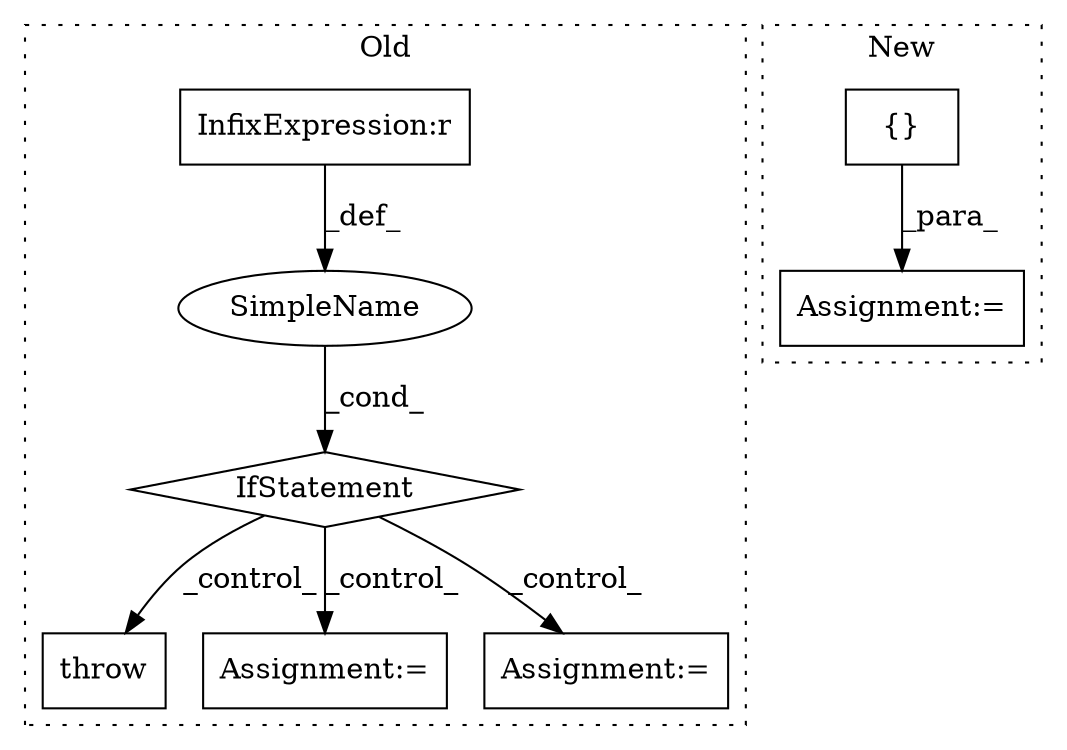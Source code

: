 digraph G {
subgraph cluster0 {
1 [label="throw" a="53" s="6588" l="6" shape="box"];
4 [label="IfStatement" a="25" s="6550,6578" l="4,2" shape="diamond"];
5 [label="SimpleName" a="42" s="" l="" shape="ellipse"];
6 [label="Assignment:=" a="7" s="7221" l="37" shape="box"];
7 [label="Assignment:=" a="7" s="6964" l="1" shape="box"];
8 [label="InfixExpression:r" a="27" s="6573" l="4" shape="box"];
label = "Old";
style="dotted";
}
subgraph cluster1 {
2 [label="{}" a="4" s="6650,6767" l="1,1" shape="box"];
3 [label="Assignment:=" a="7" s="6973" l="1" shape="box"];
label = "New";
style="dotted";
}
2 -> 3 [label="_para_"];
4 -> 6 [label="_control_"];
4 -> 7 [label="_control_"];
4 -> 1 [label="_control_"];
5 -> 4 [label="_cond_"];
8 -> 5 [label="_def_"];
}